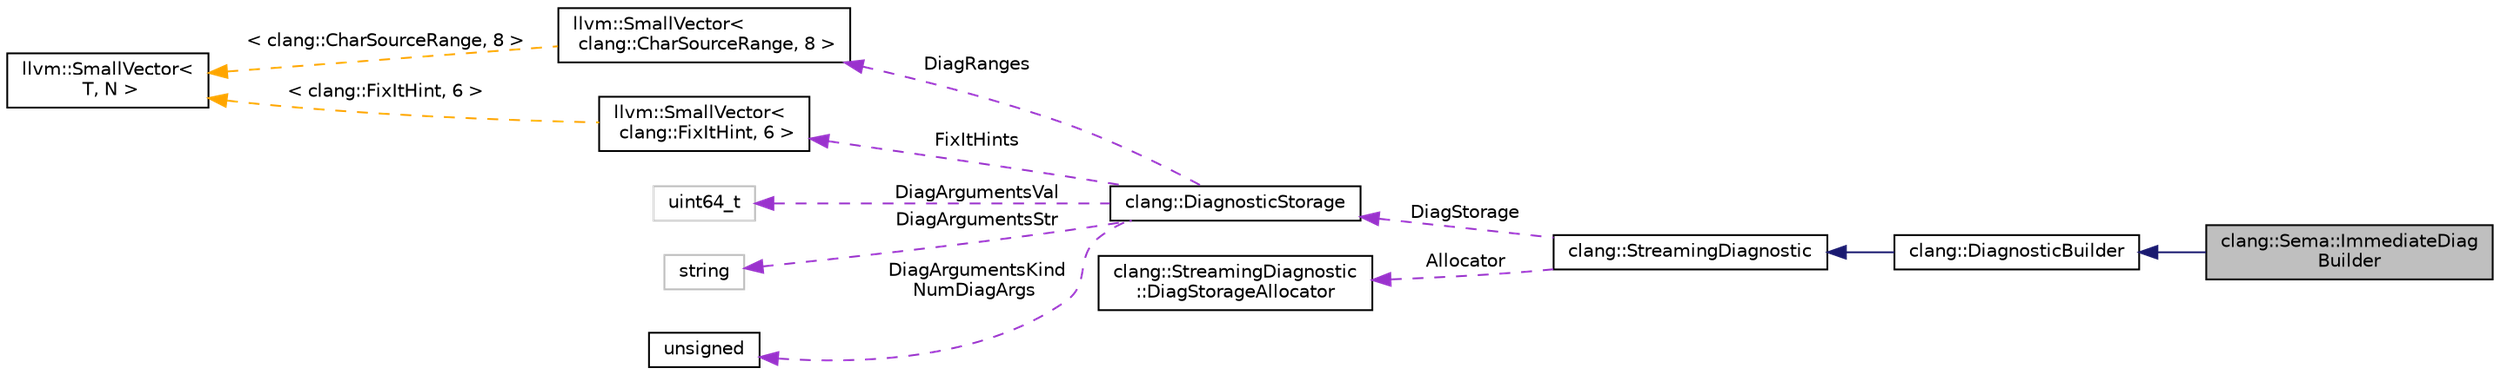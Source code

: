 digraph "clang::Sema::ImmediateDiagBuilder"
{
 // LATEX_PDF_SIZE
  bgcolor="transparent";
  edge [fontname="Helvetica",fontsize="10",labelfontname="Helvetica",labelfontsize="10"];
  node [fontname="Helvetica",fontsize="10",shape=record];
  rankdir="LR";
  Node1 [label="clang::Sema::ImmediateDiag\lBuilder",height=0.2,width=0.4,color="black", fillcolor="grey75", style="filled", fontcolor="black",tooltip="Helper class that creates diagnostics with optional template instantiation stacks."];
  Node2 -> Node1 [dir="back",color="midnightblue",fontsize="10",style="solid",fontname="Helvetica"];
  Node2 [label="clang::DiagnosticBuilder",height=0.2,width=0.4,color="black",URL="$classclang_1_1DiagnosticBuilder.html",tooltip="A little helper class used to produce diagnostics."];
  Node3 -> Node2 [dir="back",color="midnightblue",fontsize="10",style="solid",fontname="Helvetica"];
  Node3 [label="clang::StreamingDiagnostic",height=0.2,width=0.4,color="black",URL="$classclang_1_1StreamingDiagnostic.html",tooltip="The streaming interface shared between DiagnosticBuilder and PartialDiagnostic."];
  Node4 -> Node3 [dir="back",color="darkorchid3",fontsize="10",style="dashed",label=" DiagStorage" ,fontname="Helvetica"];
  Node4 [label="clang::DiagnosticStorage",height=0.2,width=0.4,color="black",URL="$structclang_1_1DiagnosticStorage.html",tooltip=" "];
  Node5 -> Node4 [dir="back",color="darkorchid3",fontsize="10",style="dashed",label=" DiagRanges" ,fontname="Helvetica"];
  Node5 [label="llvm::SmallVector\<\l clang::CharSourceRange, 8 \>",height=0.2,width=0.4,color="black",URL="$classllvm_1_1SmallVector.html",tooltip=" "];
  Node6 -> Node5 [dir="back",color="orange",fontsize="10",style="dashed",label=" \< clang::CharSourceRange, 8 \>" ,fontname="Helvetica"];
  Node6 [label="llvm::SmallVector\<\l T, N \>",height=0.2,width=0.4,color="black",URL="$classllvm_1_1SmallVector.html",tooltip=" "];
  Node7 -> Node4 [dir="back",color="darkorchid3",fontsize="10",style="dashed",label=" FixItHints" ,fontname="Helvetica"];
  Node7 [label="llvm::SmallVector\<\l clang::FixItHint, 6 \>",height=0.2,width=0.4,color="black",URL="$classllvm_1_1SmallVector.html",tooltip=" "];
  Node6 -> Node7 [dir="back",color="orange",fontsize="10",style="dashed",label=" \< clang::FixItHint, 6 \>" ,fontname="Helvetica"];
  Node8 -> Node4 [dir="back",color="darkorchid3",fontsize="10",style="dashed",label=" DiagArgumentsVal" ,fontname="Helvetica"];
  Node8 [label="uint64_t",height=0.2,width=0.4,color="grey75",tooltip=" "];
  Node9 -> Node4 [dir="back",color="darkorchid3",fontsize="10",style="dashed",label=" DiagArgumentsStr" ,fontname="Helvetica"];
  Node9 [label="string",height=0.2,width=0.4,color="grey75",tooltip=" "];
  Node10 -> Node4 [dir="back",color="darkorchid3",fontsize="10",style="dashed",label=" DiagArgumentsKind\nNumDiagArgs" ,fontname="Helvetica"];
  Node10 [label="unsigned",height=0.2,width=0.4,color="black",URL="$classunsigned.html",tooltip=" "];
  Node11 -> Node3 [dir="back",color="darkorchid3",fontsize="10",style="dashed",label=" Allocator" ,fontname="Helvetica"];
  Node11 [label="clang::StreamingDiagnostic\l::DiagStorageAllocator",height=0.2,width=0.4,color="black",URL="$classclang_1_1StreamingDiagnostic_1_1DiagStorageAllocator.html",tooltip="An allocator for DiagnosticStorage objects, which uses a small cache to objects, used to reduce mallo..."];
}
